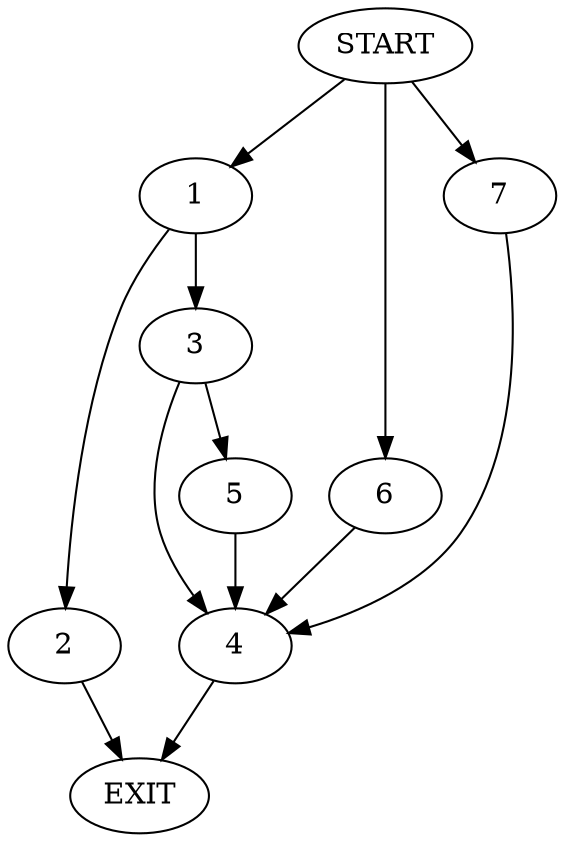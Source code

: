digraph {
0 [label="START"]
8 [label="EXIT"]
0 -> 1
1 -> 2
1 -> 3
2 -> 8
3 -> 4
3 -> 5
5 -> 4
4 -> 8
0 -> 6
6 -> 4
0 -> 7
7 -> 4
}
